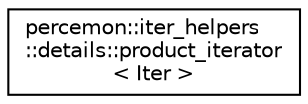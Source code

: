 digraph "Graphical Class Hierarchy"
{
 // LATEX_PDF_SIZE
  edge [fontname="Helvetica",fontsize="10",labelfontname="Helvetica",labelfontsize="10"];
  node [fontname="Helvetica",fontsize="10",shape=record];
  rankdir="LR";
  Node0 [label="percemon::iter_helpers\l::details::product_iterator\l\< Iter \>",height=0.2,width=0.4,color="black", fillcolor="white", style="filled",URL="$structpercemon_1_1iter__helpers_1_1details_1_1product__iterator.html",tooltip=" "];
}
